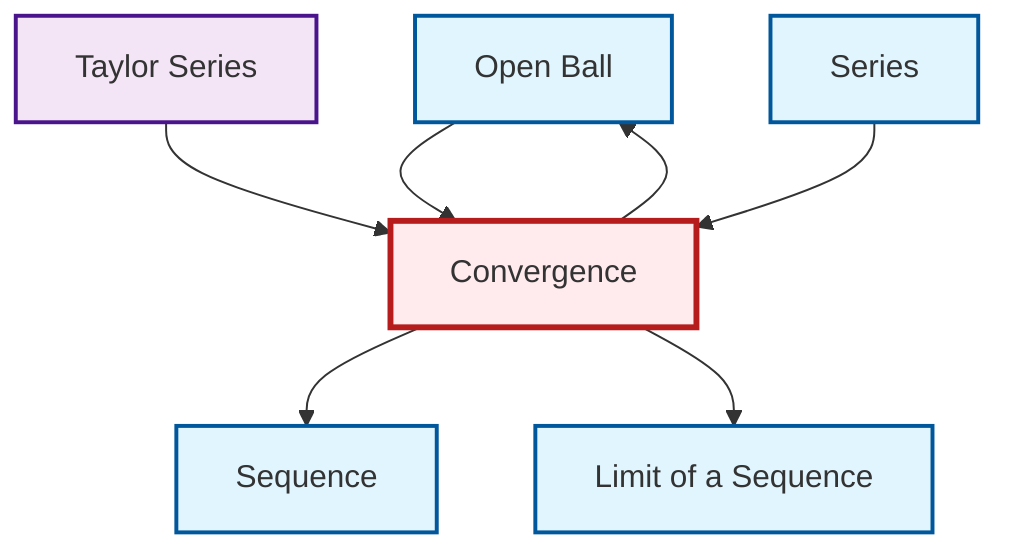 graph TD
    classDef definition fill:#e1f5fe,stroke:#01579b,stroke-width:2px
    classDef theorem fill:#f3e5f5,stroke:#4a148c,stroke-width:2px
    classDef axiom fill:#fff3e0,stroke:#e65100,stroke-width:2px
    classDef example fill:#e8f5e9,stroke:#1b5e20,stroke-width:2px
    classDef current fill:#ffebee,stroke:#b71c1c,stroke-width:3px
    def-open-ball["Open Ball"]:::definition
    thm-taylor-series["Taylor Series"]:::theorem
    def-limit["Limit of a Sequence"]:::definition
    def-series["Series"]:::definition
    def-sequence["Sequence"]:::definition
    def-convergence["Convergence"]:::definition
    def-open-ball --> def-convergence
    def-convergence --> def-sequence
    thm-taylor-series --> def-convergence
    def-convergence --> def-limit
    def-convergence --> def-open-ball
    def-series --> def-convergence
    class def-convergence current
